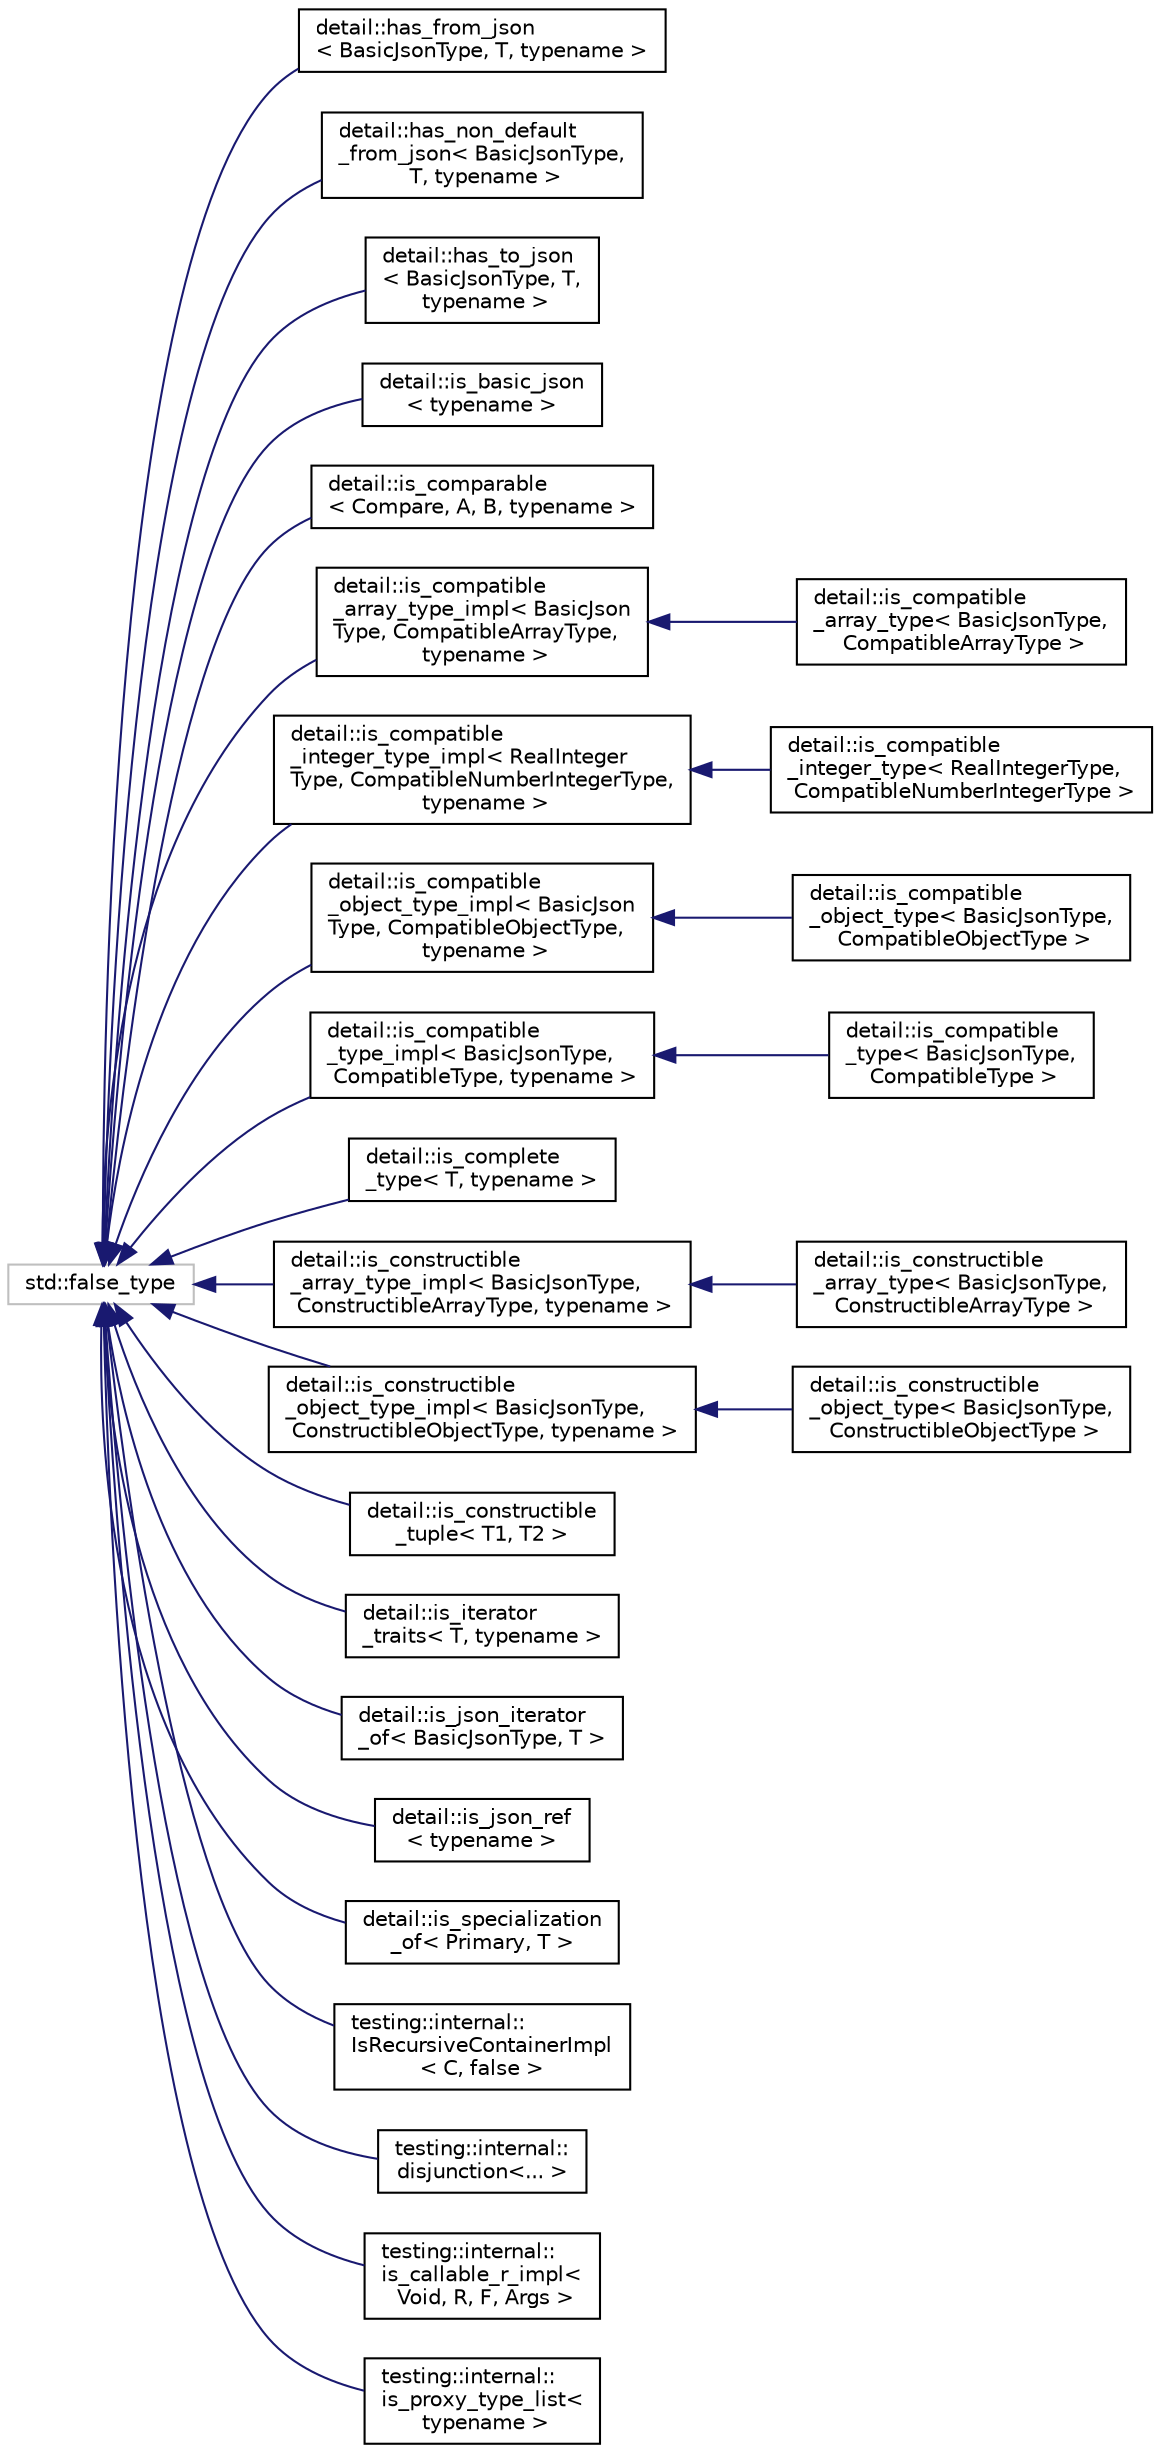 digraph "Graphical Class Hierarchy"
{
 // LATEX_PDF_SIZE
  edge [fontname="Helvetica",fontsize="10",labelfontname="Helvetica",labelfontsize="10"];
  node [fontname="Helvetica",fontsize="10",shape=record];
  rankdir="LR";
  Node266 [label="std::false_type",height=0.2,width=0.4,color="grey75", fillcolor="white", style="filled",tooltip=" "];
  Node266 -> Node0 [dir="back",color="midnightblue",fontsize="10",style="solid",fontname="Helvetica"];
  Node0 [label="detail::has_from_json\l\< BasicJsonType, T, typename \>",height=0.2,width=0.4,color="black", fillcolor="white", style="filled",URL="$structdetail_1_1has__from__json.html",tooltip=" "];
  Node266 -> Node268 [dir="back",color="midnightblue",fontsize="10",style="solid",fontname="Helvetica"];
  Node268 [label="detail::has_non_default\l_from_json\< BasicJsonType,\l T, typename \>",height=0.2,width=0.4,color="black", fillcolor="white", style="filled",URL="$structdetail_1_1has__non__default__from__json.html",tooltip=" "];
  Node266 -> Node269 [dir="back",color="midnightblue",fontsize="10",style="solid",fontname="Helvetica"];
  Node269 [label="detail::has_to_json\l\< BasicJsonType, T,\l typename \>",height=0.2,width=0.4,color="black", fillcolor="white", style="filled",URL="$structdetail_1_1has__to__json.html",tooltip=" "];
  Node266 -> Node270 [dir="back",color="midnightblue",fontsize="10",style="solid",fontname="Helvetica"];
  Node270 [label="detail::is_basic_json\l\< typename \>",height=0.2,width=0.4,color="black", fillcolor="white", style="filled",URL="$structdetail_1_1is__basic__json.html",tooltip=" "];
  Node266 -> Node271 [dir="back",color="midnightblue",fontsize="10",style="solid",fontname="Helvetica"];
  Node271 [label="detail::is_comparable\l\< Compare, A, B, typename \>",height=0.2,width=0.4,color="black", fillcolor="white", style="filled",URL="$structdetail_1_1is__comparable.html",tooltip=" "];
  Node266 -> Node272 [dir="back",color="midnightblue",fontsize="10",style="solid",fontname="Helvetica"];
  Node272 [label="detail::is_compatible\l_array_type_impl\< BasicJson\lType, CompatibleArrayType,\l typename \>",height=0.2,width=0.4,color="black", fillcolor="white", style="filled",URL="$structdetail_1_1is__compatible__array__type__impl.html",tooltip=" "];
  Node272 -> Node273 [dir="back",color="midnightblue",fontsize="10",style="solid",fontname="Helvetica"];
  Node273 [label="detail::is_compatible\l_array_type\< BasicJsonType,\l CompatibleArrayType \>",height=0.2,width=0.4,color="black", fillcolor="white", style="filled",URL="$structdetail_1_1is__compatible__array__type.html",tooltip=" "];
  Node266 -> Node274 [dir="back",color="midnightblue",fontsize="10",style="solid",fontname="Helvetica"];
  Node274 [label="detail::is_compatible\l_integer_type_impl\< RealInteger\lType, CompatibleNumberIntegerType,\l typename \>",height=0.2,width=0.4,color="black", fillcolor="white", style="filled",URL="$structdetail_1_1is__compatible__integer__type__impl.html",tooltip=" "];
  Node274 -> Node275 [dir="back",color="midnightblue",fontsize="10",style="solid",fontname="Helvetica"];
  Node275 [label="detail::is_compatible\l_integer_type\< RealIntegerType,\l CompatibleNumberIntegerType \>",height=0.2,width=0.4,color="black", fillcolor="white", style="filled",URL="$structdetail_1_1is__compatible__integer__type.html",tooltip=" "];
  Node266 -> Node276 [dir="back",color="midnightblue",fontsize="10",style="solid",fontname="Helvetica"];
  Node276 [label="detail::is_compatible\l_object_type_impl\< BasicJson\lType, CompatibleObjectType,\l typename \>",height=0.2,width=0.4,color="black", fillcolor="white", style="filled",URL="$structdetail_1_1is__compatible__object__type__impl.html",tooltip=" "];
  Node276 -> Node277 [dir="back",color="midnightblue",fontsize="10",style="solid",fontname="Helvetica"];
  Node277 [label="detail::is_compatible\l_object_type\< BasicJsonType,\l CompatibleObjectType \>",height=0.2,width=0.4,color="black", fillcolor="white", style="filled",URL="$structdetail_1_1is__compatible__object__type.html",tooltip=" "];
  Node266 -> Node278 [dir="back",color="midnightblue",fontsize="10",style="solid",fontname="Helvetica"];
  Node278 [label="detail::is_compatible\l_type_impl\< BasicJsonType,\l CompatibleType, typename \>",height=0.2,width=0.4,color="black", fillcolor="white", style="filled",URL="$structdetail_1_1is__compatible__type__impl.html",tooltip=" "];
  Node278 -> Node279 [dir="back",color="midnightblue",fontsize="10",style="solid",fontname="Helvetica"];
  Node279 [label="detail::is_compatible\l_type\< BasicJsonType,\l CompatibleType \>",height=0.2,width=0.4,color="black", fillcolor="white", style="filled",URL="$structdetail_1_1is__compatible__type.html",tooltip=" "];
  Node266 -> Node280 [dir="back",color="midnightblue",fontsize="10",style="solid",fontname="Helvetica"];
  Node280 [label="detail::is_complete\l_type\< T, typename \>",height=0.2,width=0.4,color="black", fillcolor="white", style="filled",URL="$structdetail_1_1is__complete__type.html",tooltip=" "];
  Node266 -> Node281 [dir="back",color="midnightblue",fontsize="10",style="solid",fontname="Helvetica"];
  Node281 [label="detail::is_constructible\l_array_type_impl\< BasicJsonType,\l ConstructibleArrayType, typename \>",height=0.2,width=0.4,color="black", fillcolor="white", style="filled",URL="$structdetail_1_1is__constructible__array__type__impl.html",tooltip=" "];
  Node281 -> Node282 [dir="back",color="midnightblue",fontsize="10",style="solid",fontname="Helvetica"];
  Node282 [label="detail::is_constructible\l_array_type\< BasicJsonType,\l ConstructibleArrayType \>",height=0.2,width=0.4,color="black", fillcolor="white", style="filled",URL="$structdetail_1_1is__constructible__array__type.html",tooltip=" "];
  Node266 -> Node283 [dir="back",color="midnightblue",fontsize="10",style="solid",fontname="Helvetica"];
  Node283 [label="detail::is_constructible\l_object_type_impl\< BasicJsonType,\l ConstructibleObjectType, typename \>",height=0.2,width=0.4,color="black", fillcolor="white", style="filled",URL="$structdetail_1_1is__constructible__object__type__impl.html",tooltip=" "];
  Node283 -> Node284 [dir="back",color="midnightblue",fontsize="10",style="solid",fontname="Helvetica"];
  Node284 [label="detail::is_constructible\l_object_type\< BasicJsonType,\l ConstructibleObjectType \>",height=0.2,width=0.4,color="black", fillcolor="white", style="filled",URL="$structdetail_1_1is__constructible__object__type.html",tooltip=" "];
  Node266 -> Node285 [dir="back",color="midnightblue",fontsize="10",style="solid",fontname="Helvetica"];
  Node285 [label="detail::is_constructible\l_tuple\< T1, T2 \>",height=0.2,width=0.4,color="black", fillcolor="white", style="filled",URL="$structdetail_1_1is__constructible__tuple.html",tooltip=" "];
  Node266 -> Node286 [dir="back",color="midnightblue",fontsize="10",style="solid",fontname="Helvetica"];
  Node286 [label="detail::is_iterator\l_traits\< T, typename \>",height=0.2,width=0.4,color="black", fillcolor="white", style="filled",URL="$structdetail_1_1is__iterator__traits.html",tooltip=" "];
  Node266 -> Node287 [dir="back",color="midnightblue",fontsize="10",style="solid",fontname="Helvetica"];
  Node287 [label="detail::is_json_iterator\l_of\< BasicJsonType, T \>",height=0.2,width=0.4,color="black", fillcolor="white", style="filled",URL="$structdetail_1_1is__json__iterator__of.html",tooltip=" "];
  Node266 -> Node288 [dir="back",color="midnightblue",fontsize="10",style="solid",fontname="Helvetica"];
  Node288 [label="detail::is_json_ref\l\< typename \>",height=0.2,width=0.4,color="black", fillcolor="white", style="filled",URL="$structdetail_1_1is__json__ref.html",tooltip=" "];
  Node266 -> Node289 [dir="back",color="midnightblue",fontsize="10",style="solid",fontname="Helvetica"];
  Node289 [label="detail::is_specialization\l_of\< Primary, T \>",height=0.2,width=0.4,color="black", fillcolor="white", style="filled",URL="$structdetail_1_1is__specialization__of.html",tooltip=" "];
  Node266 -> Node290 [dir="back",color="midnightblue",fontsize="10",style="solid",fontname="Helvetica"];
  Node290 [label="testing::internal::\lIsRecursiveContainerImpl\l\< C, false \>",height=0.2,width=0.4,color="black", fillcolor="white", style="filled",URL="$structtesting_1_1internal_1_1IsRecursiveContainerImpl_3_01C_00_01false_01_4.html",tooltip=" "];
  Node266 -> Node291 [dir="back",color="midnightblue",fontsize="10",style="solid",fontname="Helvetica"];
  Node291 [label="testing::internal::\ldisjunction\<... \>",height=0.2,width=0.4,color="black", fillcolor="white", style="filled",URL="$structtesting_1_1internal_1_1disjunction.html",tooltip=" "];
  Node266 -> Node292 [dir="back",color="midnightblue",fontsize="10",style="solid",fontname="Helvetica"];
  Node292 [label="testing::internal::\lis_callable_r_impl\<\l Void, R, F, Args \>",height=0.2,width=0.4,color="black", fillcolor="white", style="filled",URL="$structtesting_1_1internal_1_1is__callable__r__impl.html",tooltip=" "];
  Node266 -> Node293 [dir="back",color="midnightblue",fontsize="10",style="solid",fontname="Helvetica"];
  Node293 [label="testing::internal::\lis_proxy_type_list\<\l typename \>",height=0.2,width=0.4,color="black", fillcolor="white", style="filled",URL="$structtesting_1_1internal_1_1is__proxy__type__list.html",tooltip=" "];
}
